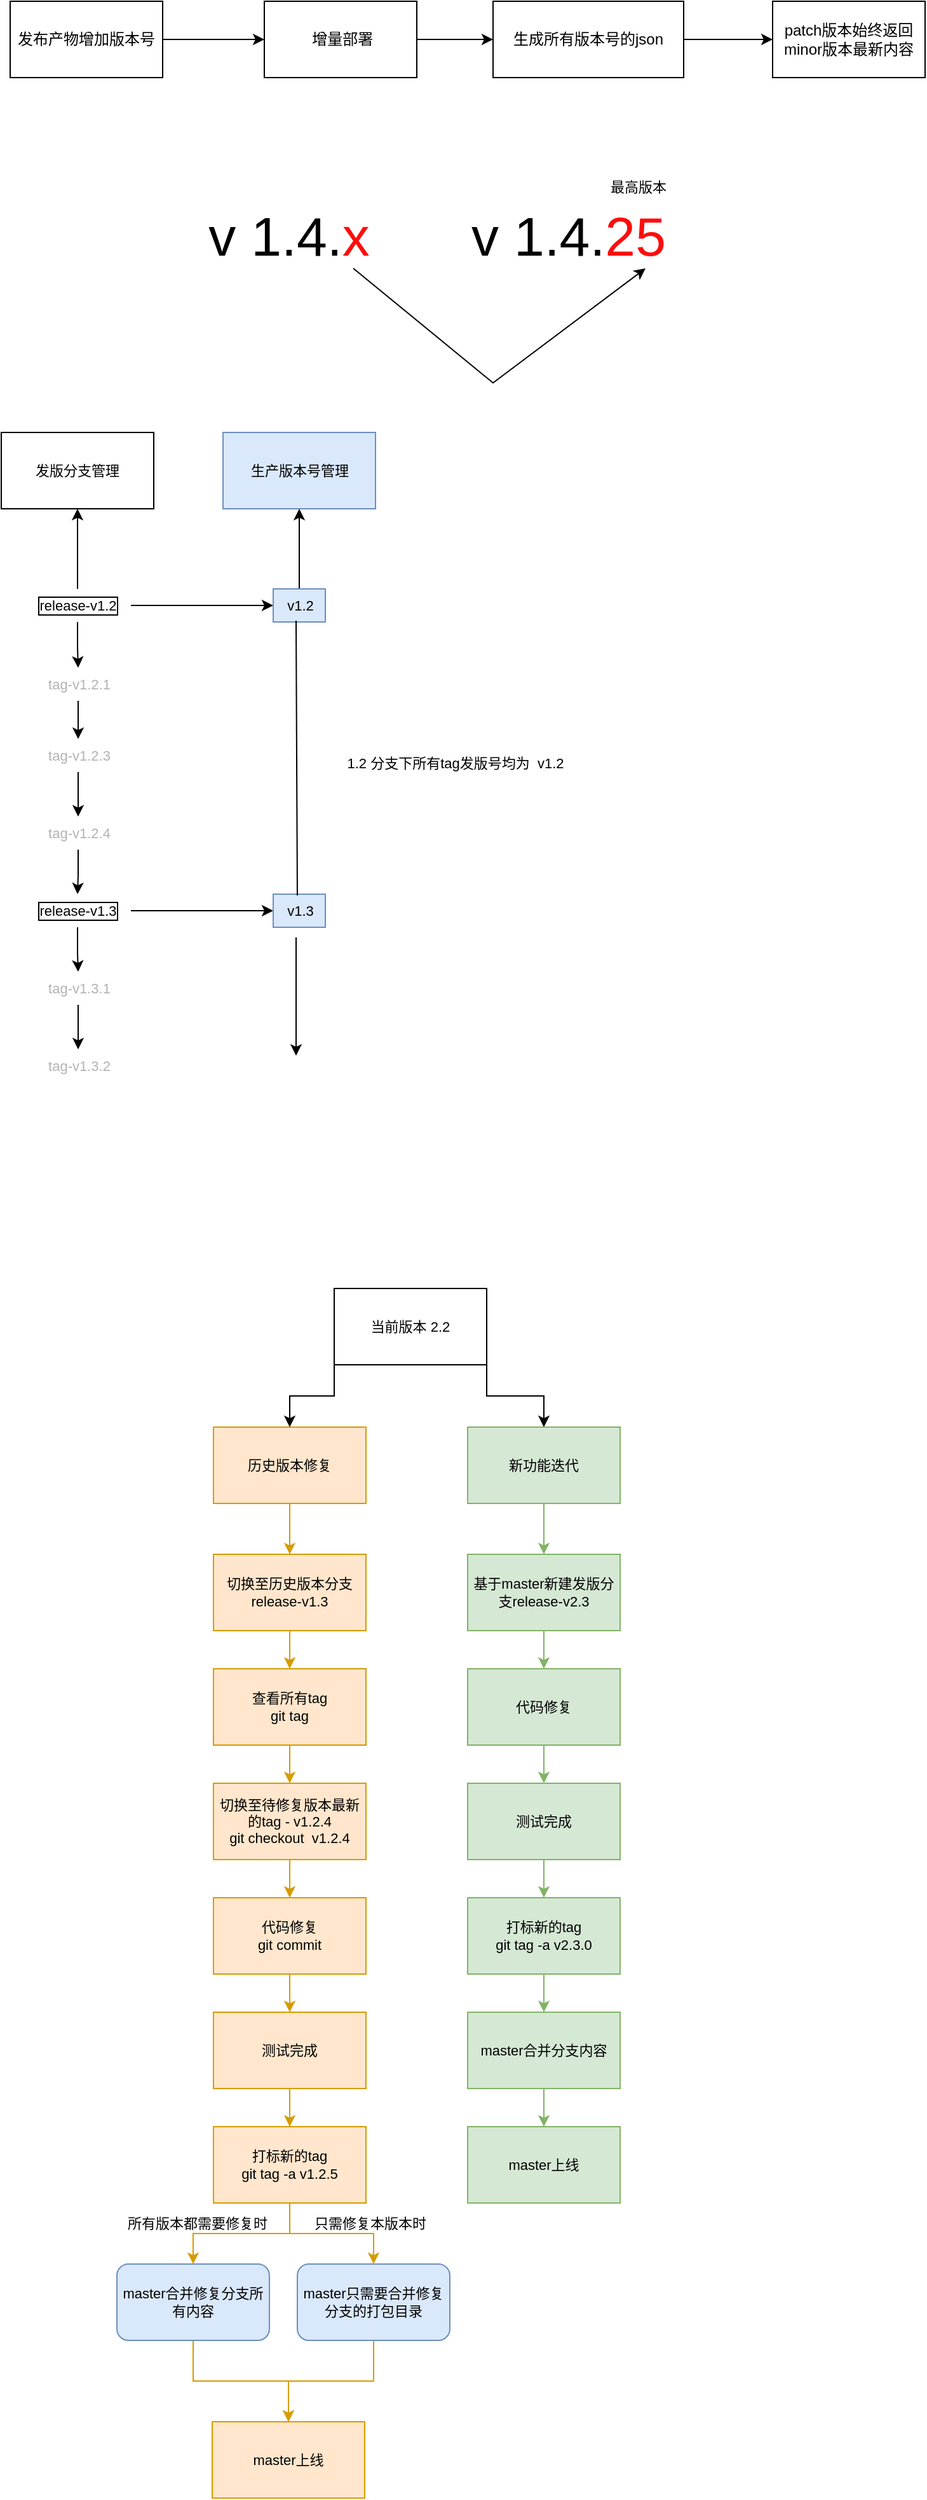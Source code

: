 <mxfile version="20.8.1" type="github">
  <diagram id="WVZTXQf4uHd_ZE8tJGdq" name="第 1 页">
    <mxGraphModel dx="1886" dy="748" grid="0" gridSize="10" guides="1" tooltips="1" connect="1" arrows="1" fold="1" page="1" pageScale="1" pageWidth="827" pageHeight="1169" math="0" shadow="0">
      <root>
        <mxCell id="0" />
        <mxCell id="1" parent="0" />
        <mxCell id="DpwGyqs9rQuABFekmKVW-3" value="" style="edgeStyle=orthogonalEdgeStyle;rounded=0;orthogonalLoop=1;jettySize=auto;html=1;" edge="1" parent="1" source="DpwGyqs9rQuABFekmKVW-1" target="DpwGyqs9rQuABFekmKVW-2">
          <mxGeometry relative="1" as="geometry" />
        </mxCell>
        <mxCell id="DpwGyqs9rQuABFekmKVW-1" value="发布产物增加版本号" style="rounded=0;whiteSpace=wrap;html=1;" vertex="1" parent="1">
          <mxGeometry x="48" y="170" width="120" height="60" as="geometry" />
        </mxCell>
        <mxCell id="DpwGyqs9rQuABFekmKVW-5" value="" style="edgeStyle=orthogonalEdgeStyle;rounded=0;orthogonalLoop=1;jettySize=auto;html=1;" edge="1" parent="1" source="DpwGyqs9rQuABFekmKVW-2" target="DpwGyqs9rQuABFekmKVW-4">
          <mxGeometry relative="1" as="geometry" />
        </mxCell>
        <mxCell id="DpwGyqs9rQuABFekmKVW-2" value="&amp;nbsp;增量部署" style="rounded=0;whiteSpace=wrap;html=1;" vertex="1" parent="1">
          <mxGeometry x="248" y="170" width="120" height="60" as="geometry" />
        </mxCell>
        <mxCell id="DpwGyqs9rQuABFekmKVW-7" value="" style="edgeStyle=orthogonalEdgeStyle;rounded=0;orthogonalLoop=1;jettySize=auto;html=1;" edge="1" parent="1" source="DpwGyqs9rQuABFekmKVW-4" target="DpwGyqs9rQuABFekmKVW-6">
          <mxGeometry relative="1" as="geometry" />
        </mxCell>
        <mxCell id="DpwGyqs9rQuABFekmKVW-4" value="生成所有版本号的json" style="rounded=0;whiteSpace=wrap;html=1;" vertex="1" parent="1">
          <mxGeometry x="428" y="170" width="150" height="60" as="geometry" />
        </mxCell>
        <mxCell id="DpwGyqs9rQuABFekmKVW-6" value="&lt;p class=&quot;sl-paragraph&quot;&gt;patch版本始终返回minor版本最新内容&lt;/p&gt;&lt;p class=&quot;sl-paragraph&quot;&gt;&lt;/p&gt;" style="rounded=0;whiteSpace=wrap;html=1;" vertex="1" parent="1">
          <mxGeometry x="648" y="170" width="120" height="60" as="geometry" />
        </mxCell>
        <mxCell id="DpwGyqs9rQuABFekmKVW-8" value="&lt;font style=&quot;font-size: 43px;&quot;&gt;v 1.4.&lt;font color=&quot;#ff0d0d&quot;&gt;x&lt;/font&gt;&lt;/font&gt;" style="text;html=1;align=center;verticalAlign=middle;resizable=0;points=[];autosize=1;strokeColor=none;fillColor=none;" vertex="1" parent="1">
          <mxGeometry x="192" y="320" width="150" height="70" as="geometry" />
        </mxCell>
        <mxCell id="DpwGyqs9rQuABFekmKVW-9" value="&lt;font style=&quot;font-size: 43px;&quot;&gt;v 1.4.&lt;font color=&quot;#ff0d0d&quot;&gt;25&lt;/font&gt;&lt;/font&gt;" style="text;html=1;align=center;verticalAlign=middle;resizable=0;points=[];autosize=1;strokeColor=none;fillColor=none;" vertex="1" parent="1">
          <mxGeometry x="397" y="320" width="180" height="70" as="geometry" />
        </mxCell>
        <mxCell id="DpwGyqs9rQuABFekmKVW-10" value="&lt;font style=&quot;font-size: 11px;&quot;&gt;最高版本&lt;/font&gt;" style="text;html=1;align=center;verticalAlign=middle;resizable=0;points=[];autosize=1;strokeColor=none;fillColor=none;fontSize=43;" vertex="1" parent="1">
          <mxGeometry x="507" y="270" width="70" height="70" as="geometry" />
        </mxCell>
        <mxCell id="DpwGyqs9rQuABFekmKVW-11" value="" style="endArrow=classic;html=1;rounded=0;fontSize=11;fontColor=#FF0D0D;exitX=0.867;exitY=0.857;exitDx=0;exitDy=0;exitPerimeter=0;entryX=0.861;entryY=0.857;entryDx=0;entryDy=0;entryPerimeter=0;" edge="1" parent="1">
          <mxGeometry width="50" height="50" relative="1" as="geometry">
            <mxPoint x="318.05" y="379.99" as="sourcePoint" />
            <mxPoint x="547.98" y="379.99" as="targetPoint" />
            <Array as="points">
              <mxPoint x="428" y="470" />
            </Array>
          </mxGeometry>
        </mxCell>
        <mxCell id="DpwGyqs9rQuABFekmKVW-26" value="" style="edgeStyle=orthogonalEdgeStyle;rounded=0;orthogonalLoop=1;jettySize=auto;html=1;fontSize=11;fontColor=#000000;" edge="1" parent="1" source="DpwGyqs9rQuABFekmKVW-12" target="DpwGyqs9rQuABFekmKVW-25">
          <mxGeometry relative="1" as="geometry" />
        </mxCell>
        <mxCell id="DpwGyqs9rQuABFekmKVW-36" value="" style="edgeStyle=orthogonalEdgeStyle;rounded=0;orthogonalLoop=1;jettySize=auto;html=1;fontSize=11;fontColor=#33001A;" edge="1" parent="1" source="DpwGyqs9rQuABFekmKVW-12" target="DpwGyqs9rQuABFekmKVW-35">
          <mxGeometry relative="1" as="geometry" />
        </mxCell>
        <mxCell id="DpwGyqs9rQuABFekmKVW-42" value="" style="edgeStyle=orthogonalEdgeStyle;rounded=0;orthogonalLoop=1;jettySize=auto;html=1;fontSize=11;fontColor=#000000;" edge="1" parent="1" source="DpwGyqs9rQuABFekmKVW-12" target="DpwGyqs9rQuABFekmKVW-41">
          <mxGeometry relative="1" as="geometry" />
        </mxCell>
        <mxCell id="DpwGyqs9rQuABFekmKVW-12" value="&lt;font&gt;release-v1.2&lt;/font&gt;" style="text;html=1;align=center;verticalAlign=middle;resizable=0;points=[];autosize=1;strokeColor=none;fillColor=none;fontSize=11;fontColor=#000000;labelBackgroundColor=default;labelBorderColor=default;spacing=2;" vertex="1" parent="1">
          <mxGeometry x="59" y="632" width="84" height="26" as="geometry" />
        </mxCell>
        <mxCell id="DpwGyqs9rQuABFekmKVW-28" value="" style="edgeStyle=orthogonalEdgeStyle;rounded=0;orthogonalLoop=1;jettySize=auto;html=1;fontSize=11;fontColor=#B3B3B3;" edge="1" parent="1" source="DpwGyqs9rQuABFekmKVW-25" target="DpwGyqs9rQuABFekmKVW-27">
          <mxGeometry relative="1" as="geometry" />
        </mxCell>
        <mxCell id="DpwGyqs9rQuABFekmKVW-25" value="&lt;font&gt;tag-v1.2.1&lt;/font&gt;" style="text;html=1;align=center;verticalAlign=middle;resizable=0;points=[];autosize=1;strokeColor=none;fillColor=none;fontSize=11;fontColor=#B3B3B3;" vertex="1" parent="1">
          <mxGeometry x="66" y="694" width="71" height="26" as="geometry" />
        </mxCell>
        <mxCell id="DpwGyqs9rQuABFekmKVW-30" value="" style="edgeStyle=orthogonalEdgeStyle;rounded=0;orthogonalLoop=1;jettySize=auto;html=1;fontSize=11;fontColor=#B3B3B3;" edge="1" parent="1" source="DpwGyqs9rQuABFekmKVW-27" target="DpwGyqs9rQuABFekmKVW-29">
          <mxGeometry relative="1" as="geometry" />
        </mxCell>
        <mxCell id="DpwGyqs9rQuABFekmKVW-27" value="&lt;font&gt;tag-v1.2.3&lt;/font&gt;" style="text;html=1;align=center;verticalAlign=middle;resizable=0;points=[];autosize=1;strokeColor=none;fillColor=none;fontSize=11;fontColor=#B3B3B3;" vertex="1" parent="1">
          <mxGeometry x="66" y="750" width="71" height="26" as="geometry" />
        </mxCell>
        <mxCell id="DpwGyqs9rQuABFekmKVW-32" value="" style="edgeStyle=orthogonalEdgeStyle;rounded=0;orthogonalLoop=1;jettySize=auto;html=1;fontSize=11;fontColor=#000000;" edge="1" parent="1" source="DpwGyqs9rQuABFekmKVW-29" target="DpwGyqs9rQuABFekmKVW-31">
          <mxGeometry relative="1" as="geometry" />
        </mxCell>
        <mxCell id="DpwGyqs9rQuABFekmKVW-29" value="&lt;font&gt;tag-v1.2.4&lt;/font&gt;" style="text;html=1;align=center;verticalAlign=middle;resizable=0;points=[];autosize=1;strokeColor=none;fillColor=none;fontSize=11;fontColor=#B3B3B3;" vertex="1" parent="1">
          <mxGeometry x="66" y="811" width="71" height="26" as="geometry" />
        </mxCell>
        <mxCell id="DpwGyqs9rQuABFekmKVW-34" value="" style="edgeStyle=orthogonalEdgeStyle;rounded=0;orthogonalLoop=1;jettySize=auto;html=1;fontSize=11;fontColor=#33001A;" edge="1" parent="1" source="DpwGyqs9rQuABFekmKVW-31" target="DpwGyqs9rQuABFekmKVW-33">
          <mxGeometry relative="1" as="geometry" />
        </mxCell>
        <mxCell id="DpwGyqs9rQuABFekmKVW-38" value="" style="edgeStyle=orthogonalEdgeStyle;rounded=0;orthogonalLoop=1;jettySize=auto;html=1;fontSize=11;fontColor=#000000;" edge="1" parent="1" source="DpwGyqs9rQuABFekmKVW-31" target="DpwGyqs9rQuABFekmKVW-37">
          <mxGeometry relative="1" as="geometry" />
        </mxCell>
        <mxCell id="DpwGyqs9rQuABFekmKVW-31" value="&lt;font&gt;release-v1.3&lt;/font&gt;" style="text;html=1;align=center;verticalAlign=middle;resizable=0;points=[];autosize=1;strokeColor=none;fillColor=none;fontSize=11;fontColor=#000000;labelBorderColor=default;" vertex="1" parent="1">
          <mxGeometry x="59" y="872" width="84" height="26" as="geometry" />
        </mxCell>
        <mxCell id="DpwGyqs9rQuABFekmKVW-33" value="&lt;font&gt;v1.3&lt;/font&gt;" style="text;html=1;align=center;verticalAlign=middle;resizable=0;points=[];autosize=1;strokeColor=#6c8ebf;fillColor=#dae8fc;fontSize=11;fontColor=#000000;" vertex="1" parent="1">
          <mxGeometry x="255" y="872" width="41" height="26" as="geometry" />
        </mxCell>
        <mxCell id="DpwGyqs9rQuABFekmKVW-44" value="" style="edgeStyle=orthogonalEdgeStyle;rounded=0;orthogonalLoop=1;jettySize=auto;html=1;fontSize=11;fontColor=#33001A;" edge="1" parent="1" source="DpwGyqs9rQuABFekmKVW-35" target="DpwGyqs9rQuABFekmKVW-43">
          <mxGeometry relative="1" as="geometry" />
        </mxCell>
        <mxCell id="DpwGyqs9rQuABFekmKVW-35" value="&lt;font&gt;v1.2&lt;/font&gt;" style="text;html=1;align=center;verticalAlign=middle;resizable=0;points=[];autosize=1;strokeColor=#6c8ebf;fillColor=#dae8fc;fontSize=11;fontColor=#000000;" vertex="1" parent="1">
          <mxGeometry x="255" y="632" width="41" height="26" as="geometry" />
        </mxCell>
        <mxCell id="DpwGyqs9rQuABFekmKVW-40" value="" style="edgeStyle=orthogonalEdgeStyle;rounded=0;orthogonalLoop=1;jettySize=auto;html=1;fontSize=11;fontColor=#B3B3B3;" edge="1" parent="1" source="DpwGyqs9rQuABFekmKVW-37" target="DpwGyqs9rQuABFekmKVW-39">
          <mxGeometry relative="1" as="geometry" />
        </mxCell>
        <mxCell id="DpwGyqs9rQuABFekmKVW-37" value="&lt;font&gt;tag-v1.3.1&lt;/font&gt;" style="text;html=1;align=center;verticalAlign=middle;resizable=0;points=[];autosize=1;strokeColor=none;fillColor=none;fontSize=11;fontColor=#B3B3B3;" vertex="1" parent="1">
          <mxGeometry x="66" y="933" width="71" height="26" as="geometry" />
        </mxCell>
        <mxCell id="DpwGyqs9rQuABFekmKVW-39" value="&lt;font&gt;tag-v1.3.2&lt;/font&gt;" style="text;html=1;align=center;verticalAlign=middle;resizable=0;points=[];autosize=1;strokeColor=none;fillColor=none;fontSize=11;fontColor=#B3B3B3;" vertex="1" parent="1">
          <mxGeometry x="66" y="994" width="71" height="26" as="geometry" />
        </mxCell>
        <mxCell id="DpwGyqs9rQuABFekmKVW-41" value="发版分支管理" style="whiteSpace=wrap;html=1;fontSize=11;fontColor=#000000;" vertex="1" parent="1">
          <mxGeometry x="41" y="509" width="120" height="60" as="geometry" />
        </mxCell>
        <mxCell id="DpwGyqs9rQuABFekmKVW-43" value="生产版本号管理" style="whiteSpace=wrap;html=1;fontSize=11;fillColor=#dae8fc;strokeColor=#6c8ebf;gradientColor=none;" vertex="1" parent="1">
          <mxGeometry x="215.5" y="509" width="120" height="60" as="geometry" />
        </mxCell>
        <mxCell id="DpwGyqs9rQuABFekmKVW-45" value="" style="endArrow=none;html=1;rounded=0;fontSize=11;fontColor=#000000;exitX=0.463;exitY=0.038;exitDx=0;exitDy=0;exitPerimeter=0;entryX=0.439;entryY=0.962;entryDx=0;entryDy=0;entryPerimeter=0;" edge="1" parent="1" source="DpwGyqs9rQuABFekmKVW-33" target="DpwGyqs9rQuABFekmKVW-35">
          <mxGeometry width="50" height="50" relative="1" as="geometry">
            <mxPoint x="234" y="734" as="sourcePoint" />
            <mxPoint x="284" y="684" as="targetPoint" />
          </mxGeometry>
        </mxCell>
        <mxCell id="DpwGyqs9rQuABFekmKVW-46" value="" style="endArrow=classic;html=1;rounded=0;fontSize=11;fontColor=#000000;" edge="1" parent="1">
          <mxGeometry width="50" height="50" relative="1" as="geometry">
            <mxPoint x="273" y="906" as="sourcePoint" />
            <mxPoint x="273" y="999" as="targetPoint" />
          </mxGeometry>
        </mxCell>
        <mxCell id="DpwGyqs9rQuABFekmKVW-47" value="1.2 分支下所有tag发版号均为&amp;nbsp; v1.2" style="text;html=1;align=center;verticalAlign=middle;resizable=0;points=[];autosize=1;strokeColor=none;fillColor=none;fontSize=11;fontColor=#000000;" vertex="1" parent="1">
          <mxGeometry x="296" y="756" width="204" height="26" as="geometry" />
        </mxCell>
        <mxCell id="DpwGyqs9rQuABFekmKVW-53" value="" style="edgeStyle=orthogonalEdgeStyle;rounded=0;orthogonalLoop=1;jettySize=auto;html=1;fontSize=11;fontColor=#000000;fillColor=#ffe6cc;strokeColor=#d79b00;" edge="1" parent="1" source="DpwGyqs9rQuABFekmKVW-49" target="DpwGyqs9rQuABFekmKVW-52">
          <mxGeometry relative="1" as="geometry" />
        </mxCell>
        <mxCell id="DpwGyqs9rQuABFekmKVW-49" value="历史版本修复" style="rounded=0;whiteSpace=wrap;html=1;labelBackgroundColor=none;labelBorderColor=none;fontSize=11;fillColor=#ffe6cc;strokeColor=#d79b00;" vertex="1" parent="1">
          <mxGeometry x="208" y="1291" width="120" height="60" as="geometry" />
        </mxCell>
        <mxCell id="DpwGyqs9rQuABFekmKVW-55" value="" style="edgeStyle=orthogonalEdgeStyle;rounded=0;orthogonalLoop=1;jettySize=auto;html=1;fontSize=11;fontColor=#000000;fillColor=#d5e8d4;strokeColor=#82b366;" edge="1" parent="1" source="DpwGyqs9rQuABFekmKVW-50" target="DpwGyqs9rQuABFekmKVW-54">
          <mxGeometry relative="1" as="geometry" />
        </mxCell>
        <mxCell id="DpwGyqs9rQuABFekmKVW-50" value="新功能迭代" style="rounded=0;whiteSpace=wrap;html=1;labelBackgroundColor=none;labelBorderColor=none;fontSize=11;fillColor=#d5e8d4;strokeColor=#82b366;" vertex="1" parent="1">
          <mxGeometry x="408" y="1291" width="120" height="60" as="geometry" />
        </mxCell>
        <mxCell id="DpwGyqs9rQuABFekmKVW-61" value="" style="edgeStyle=orthogonalEdgeStyle;rounded=0;orthogonalLoop=1;jettySize=auto;html=1;fontSize=11;fontColor=#000000;fillColor=#ffe6cc;strokeColor=#d79b00;" edge="1" parent="1" source="DpwGyqs9rQuABFekmKVW-52" target="DpwGyqs9rQuABFekmKVW-60">
          <mxGeometry relative="1" as="geometry" />
        </mxCell>
        <mxCell id="DpwGyqs9rQuABFekmKVW-52" value="切换至历史版本分支&lt;br&gt;release-v1.3" style="rounded=0;whiteSpace=wrap;html=1;labelBackgroundColor=none;labelBorderColor=none;fontSize=11;fillColor=#ffe6cc;strokeColor=#d79b00;" vertex="1" parent="1">
          <mxGeometry x="208" y="1391" width="120" height="60" as="geometry" />
        </mxCell>
        <mxCell id="DpwGyqs9rQuABFekmKVW-83" value="" style="edgeStyle=orthogonalEdgeStyle;rounded=0;orthogonalLoop=1;jettySize=auto;html=1;fontSize=11;fontColor=#000000;fillColor=#d5e8d4;strokeColor=#82b366;" edge="1" parent="1" source="DpwGyqs9rQuABFekmKVW-54" target="DpwGyqs9rQuABFekmKVW-82">
          <mxGeometry relative="1" as="geometry" />
        </mxCell>
        <mxCell id="DpwGyqs9rQuABFekmKVW-54" value="基于master新建发版分支release-v2.3" style="rounded=0;whiteSpace=wrap;html=1;labelBackgroundColor=none;labelBorderColor=none;fontSize=11;fillColor=#d5e8d4;strokeColor=#82b366;" vertex="1" parent="1">
          <mxGeometry x="408" y="1391" width="120" height="60" as="geometry" />
        </mxCell>
        <mxCell id="DpwGyqs9rQuABFekmKVW-58" style="edgeStyle=orthogonalEdgeStyle;rounded=0;orthogonalLoop=1;jettySize=auto;html=1;exitX=0;exitY=1;exitDx=0;exitDy=0;entryX=0.5;entryY=0;entryDx=0;entryDy=0;fontSize=11;fontColor=#000000;" edge="1" parent="1" source="DpwGyqs9rQuABFekmKVW-57" target="DpwGyqs9rQuABFekmKVW-49">
          <mxGeometry relative="1" as="geometry" />
        </mxCell>
        <mxCell id="DpwGyqs9rQuABFekmKVW-59" style="edgeStyle=orthogonalEdgeStyle;rounded=0;orthogonalLoop=1;jettySize=auto;html=1;exitX=1;exitY=1;exitDx=0;exitDy=0;entryX=0.5;entryY=0;entryDx=0;entryDy=0;fontSize=11;fontColor=#000000;" edge="1" parent="1" source="DpwGyqs9rQuABFekmKVW-57" target="DpwGyqs9rQuABFekmKVW-50">
          <mxGeometry relative="1" as="geometry" />
        </mxCell>
        <mxCell id="DpwGyqs9rQuABFekmKVW-57" value="&lt;span style=&quot;&quot;&gt;当前版本 2.2&lt;/span&gt;" style="rounded=0;whiteSpace=wrap;html=1;labelBackgroundColor=none;labelBorderColor=none;fontSize=11;fontColor=#000000;" vertex="1" parent="1">
          <mxGeometry x="303" y="1182" width="120" height="60" as="geometry" />
        </mxCell>
        <mxCell id="DpwGyqs9rQuABFekmKVW-63" value="" style="edgeStyle=orthogonalEdgeStyle;rounded=0;orthogonalLoop=1;jettySize=auto;html=1;fontSize=11;fontColor=#000000;fillColor=#ffe6cc;strokeColor=#d79b00;" edge="1" parent="1" source="DpwGyqs9rQuABFekmKVW-60" target="DpwGyqs9rQuABFekmKVW-62">
          <mxGeometry relative="1" as="geometry" />
        </mxCell>
        <mxCell id="DpwGyqs9rQuABFekmKVW-60" value="查看所有tag&lt;br&gt;git tag" style="rounded=0;whiteSpace=wrap;html=1;labelBackgroundColor=none;labelBorderColor=none;fontSize=11;fillColor=#ffe6cc;strokeColor=#d79b00;" vertex="1" parent="1">
          <mxGeometry x="208" y="1481" width="120" height="60" as="geometry" />
        </mxCell>
        <mxCell id="DpwGyqs9rQuABFekmKVW-65" value="" style="edgeStyle=orthogonalEdgeStyle;rounded=0;orthogonalLoop=1;jettySize=auto;html=1;fontSize=11;fontColor=#000000;fillColor=#ffe6cc;strokeColor=#d79b00;" edge="1" parent="1" source="DpwGyqs9rQuABFekmKVW-62" target="DpwGyqs9rQuABFekmKVW-64">
          <mxGeometry relative="1" as="geometry" />
        </mxCell>
        <mxCell id="DpwGyqs9rQuABFekmKVW-62" value="切换至待修复版本最新的tag - v1.2.4&lt;br&gt;git checkout&amp;nbsp; v1.2.4" style="rounded=0;whiteSpace=wrap;html=1;labelBackgroundColor=none;labelBorderColor=none;fontSize=11;fillColor=#ffe6cc;strokeColor=#d79b00;" vertex="1" parent="1">
          <mxGeometry x="208" y="1571" width="120" height="60" as="geometry" />
        </mxCell>
        <mxCell id="DpwGyqs9rQuABFekmKVW-67" value="" style="edgeStyle=orthogonalEdgeStyle;rounded=0;orthogonalLoop=1;jettySize=auto;html=1;fontSize=11;fontColor=#000000;fillColor=#ffe6cc;strokeColor=#d79b00;" edge="1" parent="1" source="DpwGyqs9rQuABFekmKVW-64" target="DpwGyqs9rQuABFekmKVW-66">
          <mxGeometry relative="1" as="geometry" />
        </mxCell>
        <mxCell id="DpwGyqs9rQuABFekmKVW-64" value="代码修复&lt;br&gt;git commit" style="rounded=0;whiteSpace=wrap;html=1;labelBackgroundColor=none;labelBorderColor=none;fontSize=11;fillColor=#ffe6cc;strokeColor=#d79b00;" vertex="1" parent="1">
          <mxGeometry x="208" y="1661" width="120" height="60" as="geometry" />
        </mxCell>
        <mxCell id="DpwGyqs9rQuABFekmKVW-69" value="" style="edgeStyle=orthogonalEdgeStyle;rounded=0;orthogonalLoop=1;jettySize=auto;html=1;fontSize=11;fontColor=#000000;fillColor=#ffe6cc;strokeColor=#d79b00;" edge="1" parent="1" source="DpwGyqs9rQuABFekmKVW-66" target="DpwGyqs9rQuABFekmKVW-68">
          <mxGeometry relative="1" as="geometry" />
        </mxCell>
        <mxCell id="DpwGyqs9rQuABFekmKVW-66" value="测试完成" style="rounded=0;whiteSpace=wrap;html=1;labelBackgroundColor=none;labelBorderColor=none;fontSize=11;fillColor=#ffe6cc;strokeColor=#d79b00;" vertex="1" parent="1">
          <mxGeometry x="208" y="1751" width="120" height="60" as="geometry" />
        </mxCell>
        <mxCell id="DpwGyqs9rQuABFekmKVW-71" value="" style="edgeStyle=orthogonalEdgeStyle;rounded=0;orthogonalLoop=1;jettySize=auto;html=1;fontSize=11;fontColor=#000000;fillColor=#ffe6cc;strokeColor=#d79b00;" edge="1" parent="1" source="DpwGyqs9rQuABFekmKVW-68" target="DpwGyqs9rQuABFekmKVW-70">
          <mxGeometry relative="1" as="geometry" />
        </mxCell>
        <mxCell id="DpwGyqs9rQuABFekmKVW-78" style="edgeStyle=orthogonalEdgeStyle;rounded=0;orthogonalLoop=1;jettySize=auto;html=1;exitX=0.5;exitY=1;exitDx=0;exitDy=0;entryX=0.5;entryY=0;entryDx=0;entryDy=0;fontSize=11;fontColor=#000000;fillColor=#ffe6cc;strokeColor=#d79b00;" edge="1" parent="1" source="DpwGyqs9rQuABFekmKVW-68" target="DpwGyqs9rQuABFekmKVW-75">
          <mxGeometry relative="1" as="geometry" />
        </mxCell>
        <mxCell id="DpwGyqs9rQuABFekmKVW-68" value="打标新的tag&lt;br&gt;git tag -a v1.2.5" style="rounded=0;whiteSpace=wrap;html=1;labelBackgroundColor=none;labelBorderColor=none;fontSize=11;fillColor=#ffe6cc;strokeColor=#d79b00;" vertex="1" parent="1">
          <mxGeometry x="208" y="1841" width="120" height="60" as="geometry" />
        </mxCell>
        <mxCell id="DpwGyqs9rQuABFekmKVW-81" style="edgeStyle=orthogonalEdgeStyle;rounded=0;orthogonalLoop=1;jettySize=auto;html=1;exitX=0.5;exitY=1;exitDx=0;exitDy=0;fontSize=11;fontColor=#000000;fillColor=#ffe6cc;strokeColor=#d79b00;" edge="1" parent="1" source="DpwGyqs9rQuABFekmKVW-70" target="DpwGyqs9rQuABFekmKVW-73">
          <mxGeometry relative="1" as="geometry" />
        </mxCell>
        <mxCell id="DpwGyqs9rQuABFekmKVW-70" value="master只需要合并修复分支的打包目录" style="rounded=1;whiteSpace=wrap;html=1;labelBackgroundColor=none;labelBorderColor=none;fontSize=11;fillColor=#dae8fc;strokeColor=#6c8ebf;" vertex="1" parent="1">
          <mxGeometry x="274" y="1949" width="120" height="60" as="geometry" />
        </mxCell>
        <mxCell id="DpwGyqs9rQuABFekmKVW-73" value="master上线" style="rounded=0;whiteSpace=wrap;html=1;labelBackgroundColor=none;labelBorderColor=none;fontSize=11;fillColor=#ffe6cc;strokeColor=#d79b00;" vertex="1" parent="1">
          <mxGeometry x="207" y="2073" width="120" height="60" as="geometry" />
        </mxCell>
        <mxCell id="DpwGyqs9rQuABFekmKVW-80" style="edgeStyle=orthogonalEdgeStyle;rounded=0;orthogonalLoop=1;jettySize=auto;html=1;exitX=0.5;exitY=1;exitDx=0;exitDy=0;entryX=0.5;entryY=0;entryDx=0;entryDy=0;fontSize=11;fontColor=#000000;fillColor=#ffe6cc;strokeColor=#d79b00;" edge="1" parent="1" source="DpwGyqs9rQuABFekmKVW-75" target="DpwGyqs9rQuABFekmKVW-73">
          <mxGeometry relative="1" as="geometry" />
        </mxCell>
        <mxCell id="DpwGyqs9rQuABFekmKVW-75" value="master合并修复分支所有内容" style="whiteSpace=wrap;html=1;fontSize=11;fillColor=#dae8fc;strokeColor=#6c8ebf;rounded=1;labelBackgroundColor=none;labelBorderColor=none;" vertex="1" parent="1">
          <mxGeometry x="132" y="1949" width="120" height="60" as="geometry" />
        </mxCell>
        <mxCell id="DpwGyqs9rQuABFekmKVW-77" value="只需修复本版本时" style="text;html=1;align=center;verticalAlign=middle;resizable=0;points=[];autosize=1;strokeColor=none;fillColor=none;fontSize=11;fontColor=#000000;" vertex="1" parent="1">
          <mxGeometry x="274" y="1904" width="114" height="26" as="geometry" />
        </mxCell>
        <mxCell id="DpwGyqs9rQuABFekmKVW-79" value="所有版本都需要修复时" style="text;html=1;align=center;verticalAlign=middle;resizable=0;points=[];autosize=1;strokeColor=none;fillColor=none;fontSize=11;fontColor=#000000;" vertex="1" parent="1">
          <mxGeometry x="126" y="1904" width="138" height="26" as="geometry" />
        </mxCell>
        <mxCell id="DpwGyqs9rQuABFekmKVW-85" value="" style="edgeStyle=orthogonalEdgeStyle;rounded=0;orthogonalLoop=1;jettySize=auto;html=1;fontSize=11;fontColor=#000000;fillColor=#d5e8d4;strokeColor=#82b366;" edge="1" parent="1" source="DpwGyqs9rQuABFekmKVW-82" target="DpwGyqs9rQuABFekmKVW-84">
          <mxGeometry relative="1" as="geometry" />
        </mxCell>
        <mxCell id="DpwGyqs9rQuABFekmKVW-82" value="代码修复" style="rounded=0;whiteSpace=wrap;html=1;labelBackgroundColor=none;labelBorderColor=none;fontSize=11;fillColor=#d5e8d4;strokeColor=#82b366;" vertex="1" parent="1">
          <mxGeometry x="408" y="1481" width="120" height="60" as="geometry" />
        </mxCell>
        <mxCell id="DpwGyqs9rQuABFekmKVW-87" value="" style="edgeStyle=orthogonalEdgeStyle;rounded=0;orthogonalLoop=1;jettySize=auto;html=1;fontSize=11;fontColor=#000000;fillColor=#d5e8d4;strokeColor=#82b366;" edge="1" parent="1" source="DpwGyqs9rQuABFekmKVW-84" target="DpwGyqs9rQuABFekmKVW-86">
          <mxGeometry relative="1" as="geometry" />
        </mxCell>
        <mxCell id="DpwGyqs9rQuABFekmKVW-84" value="测试完成" style="rounded=0;whiteSpace=wrap;html=1;labelBackgroundColor=none;labelBorderColor=none;fontSize=11;fillColor=#d5e8d4;strokeColor=#82b366;" vertex="1" parent="1">
          <mxGeometry x="408" y="1571" width="120" height="60" as="geometry" />
        </mxCell>
        <mxCell id="DpwGyqs9rQuABFekmKVW-89" value="" style="edgeStyle=orthogonalEdgeStyle;rounded=0;orthogonalLoop=1;jettySize=auto;html=1;fontSize=11;fontColor=#000000;fillColor=#d5e8d4;strokeColor=#82b366;" edge="1" parent="1" source="DpwGyqs9rQuABFekmKVW-86" target="DpwGyqs9rQuABFekmKVW-88">
          <mxGeometry relative="1" as="geometry" />
        </mxCell>
        <mxCell id="DpwGyqs9rQuABFekmKVW-86" value="打标新的tag&lt;br style=&quot;border-color: var(--border-color);&quot;&gt;git tag -a v2.3.0" style="rounded=0;whiteSpace=wrap;html=1;labelBackgroundColor=none;labelBorderColor=none;fontSize=11;fillColor=#d5e8d4;strokeColor=#82b366;" vertex="1" parent="1">
          <mxGeometry x="408" y="1661" width="120" height="60" as="geometry" />
        </mxCell>
        <mxCell id="DpwGyqs9rQuABFekmKVW-91" value="" style="edgeStyle=orthogonalEdgeStyle;rounded=0;orthogonalLoop=1;jettySize=auto;html=1;fontSize=11;fontColor=#000000;fillColor=#d5e8d4;strokeColor=#82b366;" edge="1" parent="1" source="DpwGyqs9rQuABFekmKVW-88" target="DpwGyqs9rQuABFekmKVW-90">
          <mxGeometry relative="1" as="geometry" />
        </mxCell>
        <mxCell id="DpwGyqs9rQuABFekmKVW-88" value="master合并分支内容" style="rounded=0;whiteSpace=wrap;html=1;labelBackgroundColor=none;labelBorderColor=none;fontSize=11;fillColor=#d5e8d4;strokeColor=#82b366;" vertex="1" parent="1">
          <mxGeometry x="408" y="1751" width="120" height="60" as="geometry" />
        </mxCell>
        <mxCell id="DpwGyqs9rQuABFekmKVW-90" value="master上线" style="rounded=0;whiteSpace=wrap;html=1;labelBackgroundColor=none;labelBorderColor=none;fontSize=11;fillColor=#d5e8d4;strokeColor=#82b366;" vertex="1" parent="1">
          <mxGeometry x="408" y="1841" width="120" height="60" as="geometry" />
        </mxCell>
      </root>
    </mxGraphModel>
  </diagram>
</mxfile>
